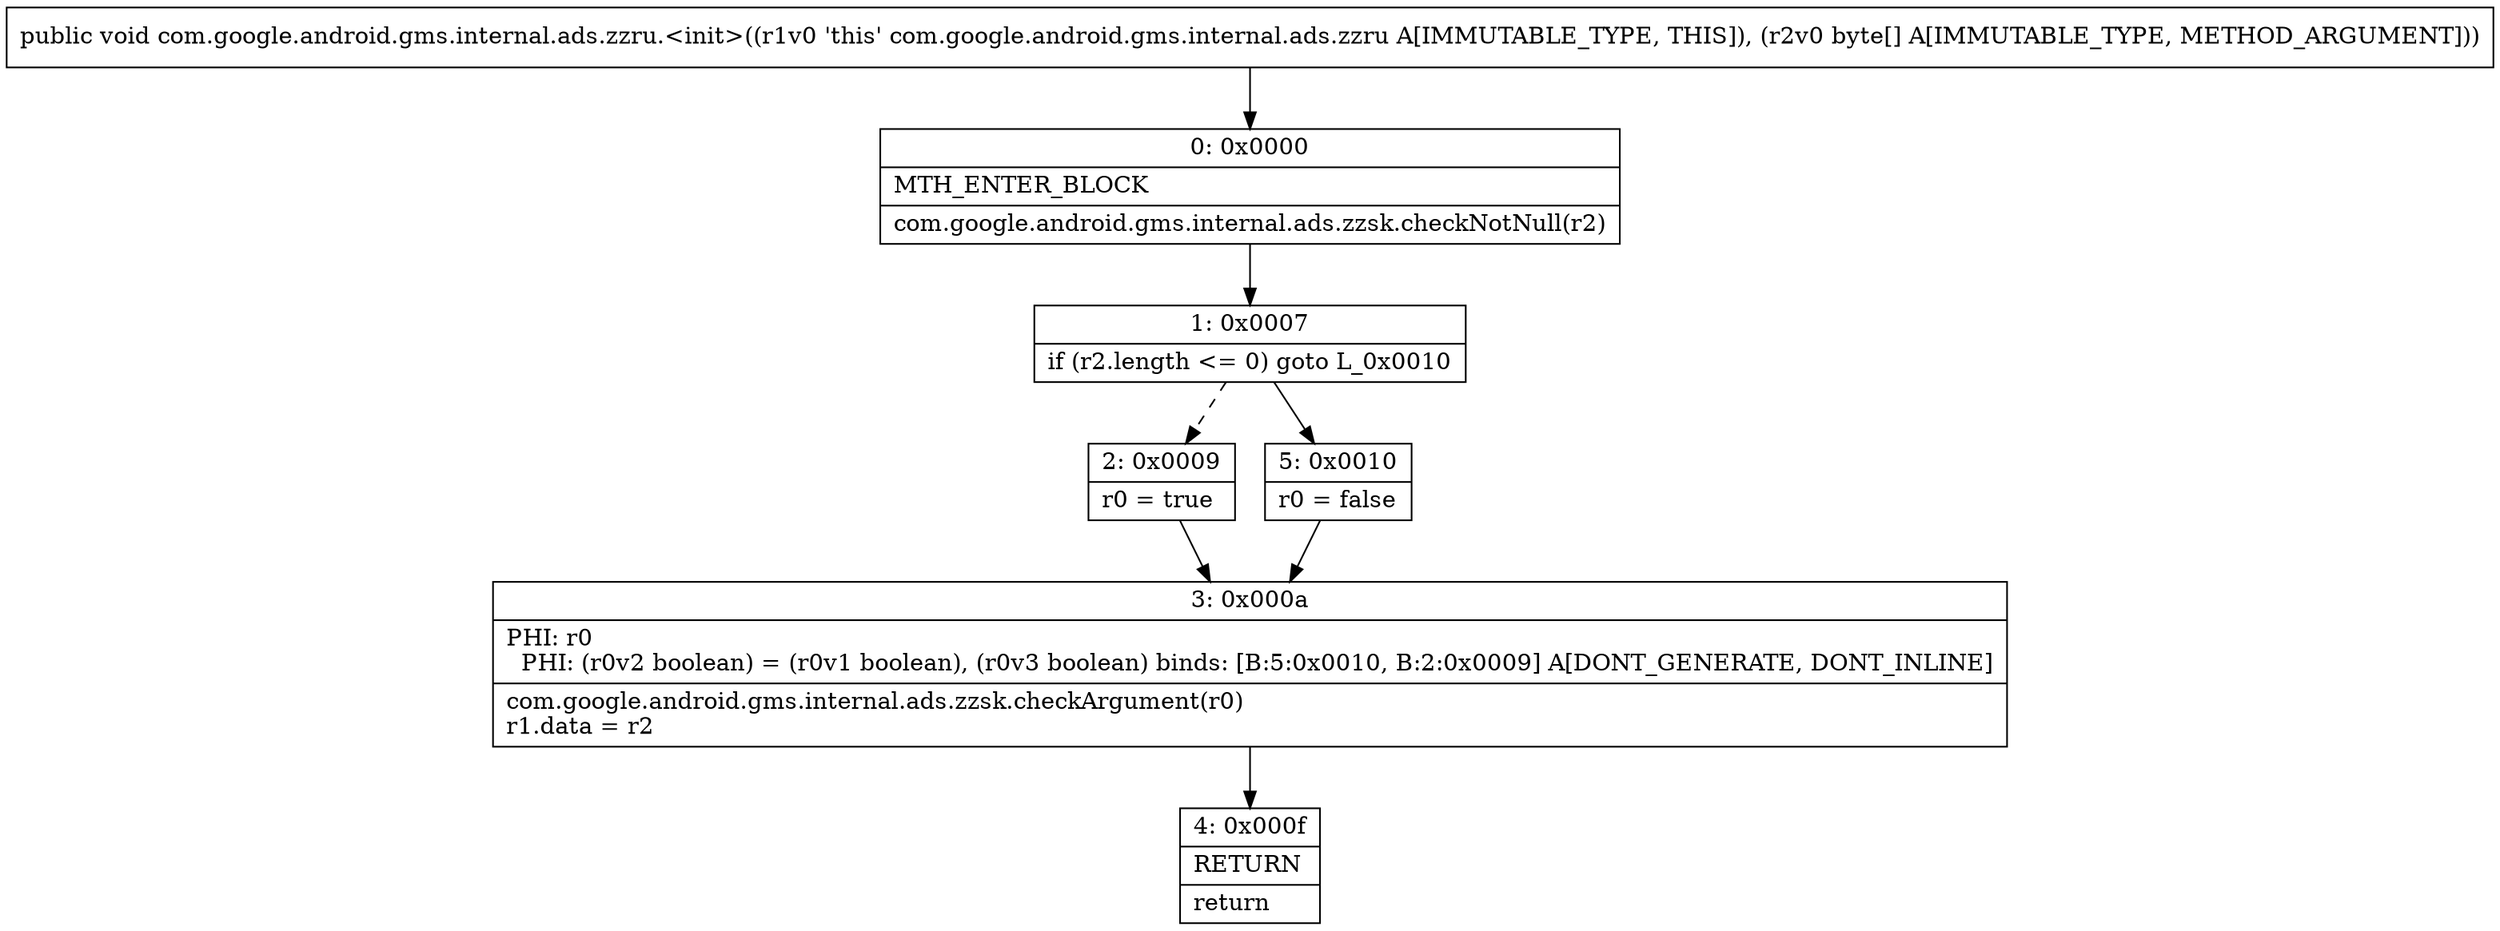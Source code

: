 digraph "CFG forcom.google.android.gms.internal.ads.zzru.\<init\>([B)V" {
Node_0 [shape=record,label="{0\:\ 0x0000|MTH_ENTER_BLOCK\l|com.google.android.gms.internal.ads.zzsk.checkNotNull(r2)\l}"];
Node_1 [shape=record,label="{1\:\ 0x0007|if (r2.length \<= 0) goto L_0x0010\l}"];
Node_2 [shape=record,label="{2\:\ 0x0009|r0 = true\l}"];
Node_3 [shape=record,label="{3\:\ 0x000a|PHI: r0 \l  PHI: (r0v2 boolean) = (r0v1 boolean), (r0v3 boolean) binds: [B:5:0x0010, B:2:0x0009] A[DONT_GENERATE, DONT_INLINE]\l|com.google.android.gms.internal.ads.zzsk.checkArgument(r0)\lr1.data = r2\l}"];
Node_4 [shape=record,label="{4\:\ 0x000f|RETURN\l|return\l}"];
Node_5 [shape=record,label="{5\:\ 0x0010|r0 = false\l}"];
MethodNode[shape=record,label="{public void com.google.android.gms.internal.ads.zzru.\<init\>((r1v0 'this' com.google.android.gms.internal.ads.zzru A[IMMUTABLE_TYPE, THIS]), (r2v0 byte[] A[IMMUTABLE_TYPE, METHOD_ARGUMENT])) }"];
MethodNode -> Node_0;
Node_0 -> Node_1;
Node_1 -> Node_2[style=dashed];
Node_1 -> Node_5;
Node_2 -> Node_3;
Node_3 -> Node_4;
Node_5 -> Node_3;
}

